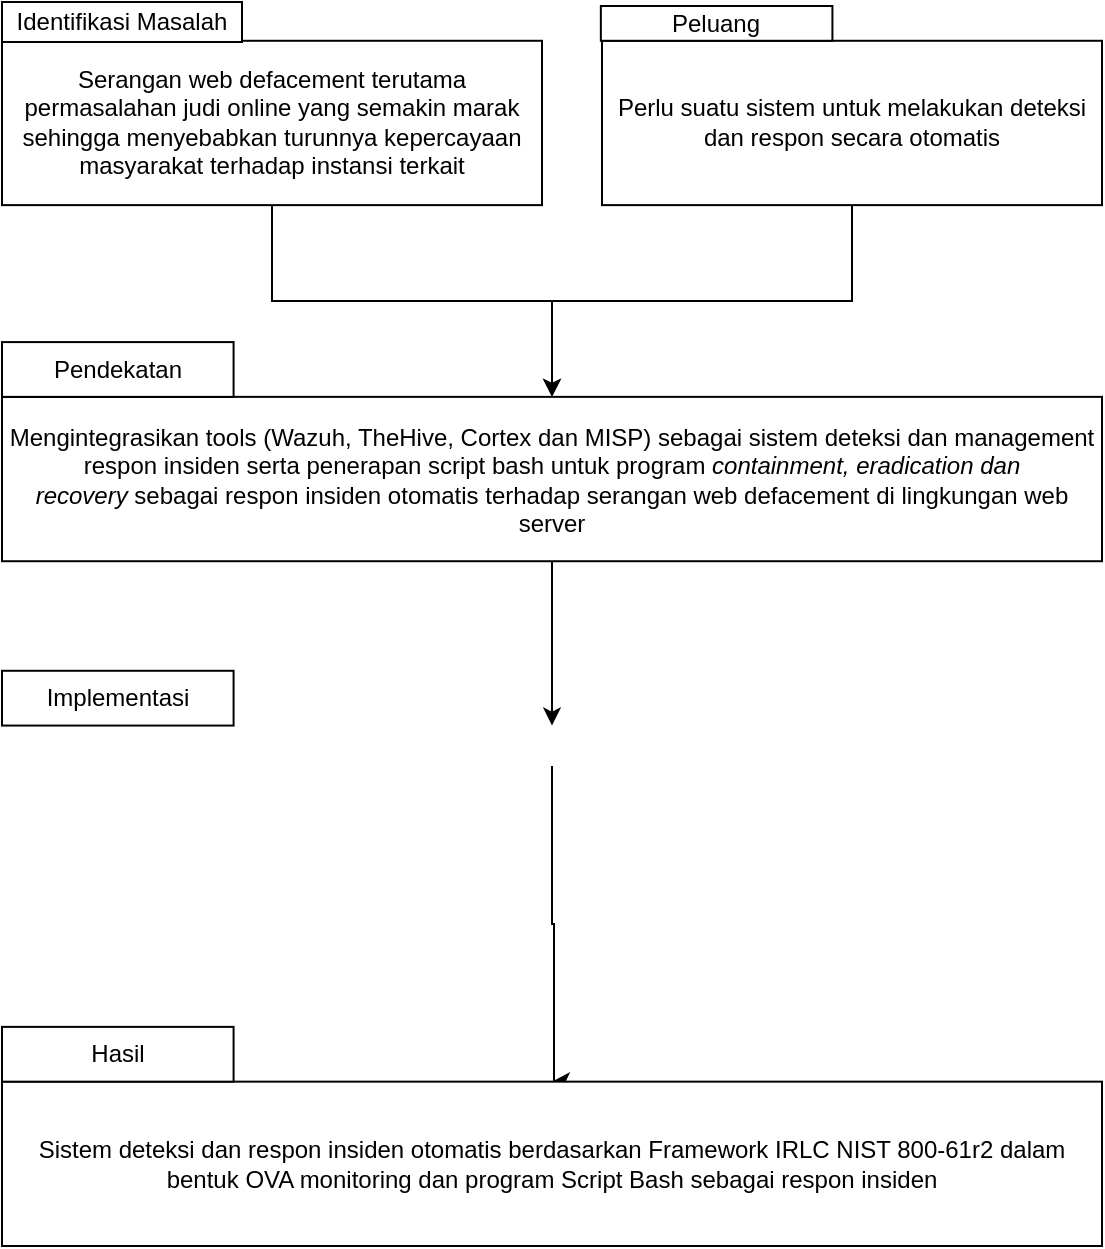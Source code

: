 <mxfile version="26.0.11">
  <diagram name="Halaman-1" id="6mauoHJxbwxYOIo2GaMX">
    <mxGraphModel dx="1194" dy="558" grid="1" gridSize="10" guides="1" tooltips="1" connect="1" arrows="1" fold="1" page="1" pageScale="1" pageWidth="827" pageHeight="1169" math="0" shadow="0">
      <root>
        <mxCell id="0" />
        <mxCell id="1" parent="0" />
        <mxCell id="VtA9cNqZad1sZP5H4mvO-2" style="edgeStyle=orthogonalEdgeStyle;rounded=0;orthogonalLoop=1;jettySize=auto;html=1;exitX=0.5;exitY=1;exitDx=0;exitDy=0;entryX=0.5;entryY=0;entryDx=0;entryDy=0;" edge="1" parent="1" source="VtA9cNqZad1sZP5H4mvO-3" target="VtA9cNqZad1sZP5H4mvO-9">
          <mxGeometry relative="1" as="geometry" />
        </mxCell>
        <mxCell id="VtA9cNqZad1sZP5H4mvO-3" value="&lt;div&gt;Serangan web defacement terutama permasalahan judi online yang semakin marak sehingga menyebabkan turunnya kepercayaan masyarakat terhadap instansi terkait&lt;/div&gt;" style="rounded=0;whiteSpace=wrap;html=1;" vertex="1" parent="1">
          <mxGeometry x="140" y="59.39" width="270" height="82.17" as="geometry" />
        </mxCell>
        <mxCell id="VtA9cNqZad1sZP5H4mvO-4" value="Identifikasi Masalah" style="rounded=0;whiteSpace=wrap;html=1;" vertex="1" parent="1">
          <mxGeometry x="140" y="40" width="120" height="20" as="geometry" />
        </mxCell>
        <mxCell id="VtA9cNqZad1sZP5H4mvO-5" style="edgeStyle=orthogonalEdgeStyle;rounded=0;orthogonalLoop=1;jettySize=auto;html=1;exitX=0.5;exitY=1;exitDx=0;exitDy=0;entryX=0.5;entryY=0;entryDx=0;entryDy=0;" edge="1" parent="1" source="VtA9cNqZad1sZP5H4mvO-6" target="VtA9cNqZad1sZP5H4mvO-9">
          <mxGeometry relative="1" as="geometry" />
        </mxCell>
        <mxCell id="VtA9cNqZad1sZP5H4mvO-6" value="Perlu suatu sistem untuk melakukan deteksi dan respon secara otomatis" style="rounded=0;whiteSpace=wrap;html=1;" vertex="1" parent="1">
          <mxGeometry x="440" y="59.39" width="250" height="82.17" as="geometry" />
        </mxCell>
        <mxCell id="VtA9cNqZad1sZP5H4mvO-7" value="Peluang" style="rounded=0;whiteSpace=wrap;html=1;" vertex="1" parent="1">
          <mxGeometry x="439.42" y="42" width="115.79" height="17.39" as="geometry" />
        </mxCell>
        <mxCell id="VtA9cNqZad1sZP5H4mvO-8" style="edgeStyle=orthogonalEdgeStyle;rounded=0;orthogonalLoop=1;jettySize=auto;html=1;exitX=0.5;exitY=1;exitDx=0;exitDy=0;entryX=0.5;entryY=0;entryDx=0;entryDy=0;" edge="1" parent="1" source="VtA9cNqZad1sZP5H4mvO-9">
          <mxGeometry relative="1" as="geometry">
            <mxPoint x="415" y="401.78" as="targetPoint" />
          </mxGeometry>
        </mxCell>
        <mxCell id="VtA9cNqZad1sZP5H4mvO-9" value="Mengintegrasikan tools (Wazuh, TheHive, Cortex dan MISP) sebagai sistem deteksi dan management respon insiden serta penerapan script bash untuk program&amp;nbsp;&lt;i&gt;containment, eradication dan recovery&lt;/i&gt;&amp;nbsp;sebagai respon insiden otomatis terhadap serangan web defacement di lingkungan web server" style="rounded=0;whiteSpace=wrap;html=1;" vertex="1" parent="1">
          <mxGeometry x="140" y="237.435" width="550" height="82.174" as="geometry" />
        </mxCell>
        <mxCell id="VtA9cNqZad1sZP5H4mvO-10" value="Pendekatan" style="rounded=0;whiteSpace=wrap;html=1;" vertex="1" parent="1">
          <mxGeometry x="140" y="210.043" width="115.789" height="27.391" as="geometry" />
        </mxCell>
        <mxCell id="VtA9cNqZad1sZP5H4mvO-11" style="edgeStyle=orthogonalEdgeStyle;rounded=0;orthogonalLoop=1;jettySize=auto;html=1;exitX=0.5;exitY=1;exitDx=0;exitDy=0;entryX=0.5;entryY=0;entryDx=0;entryDy=0;" edge="1" parent="1" target="VtA9cNqZad1sZP5H4mvO-13">
          <mxGeometry relative="1" as="geometry">
            <mxPoint x="415" y="422" as="sourcePoint" />
            <Array as="points">
              <mxPoint x="416" y="501" />
            </Array>
          </mxGeometry>
        </mxCell>
        <mxCell id="VtA9cNqZad1sZP5H4mvO-12" value="Implementasi" style="rounded=0;whiteSpace=wrap;html=1;" vertex="1" parent="1">
          <mxGeometry x="140" y="374.391" width="115.789" height="27.391" as="geometry" />
        </mxCell>
        <mxCell id="VtA9cNqZad1sZP5H4mvO-13" value="Sistem deteksi dan respon insiden otomatis berdasarkan Framework IRLC NIST 800-61r2 dalam bentuk OVA monitoring dan program Script Bash sebagai respon insiden" style="rounded=0;whiteSpace=wrap;html=1;" vertex="1" parent="1">
          <mxGeometry x="140" y="579.826" width="550" height="82.174" as="geometry" />
        </mxCell>
        <mxCell id="VtA9cNqZad1sZP5H4mvO-14" value="Hasil" style="rounded=0;whiteSpace=wrap;html=1;" vertex="1" parent="1">
          <mxGeometry x="140" y="552.435" width="115.789" height="27.391" as="geometry" />
        </mxCell>
      </root>
    </mxGraphModel>
  </diagram>
</mxfile>

